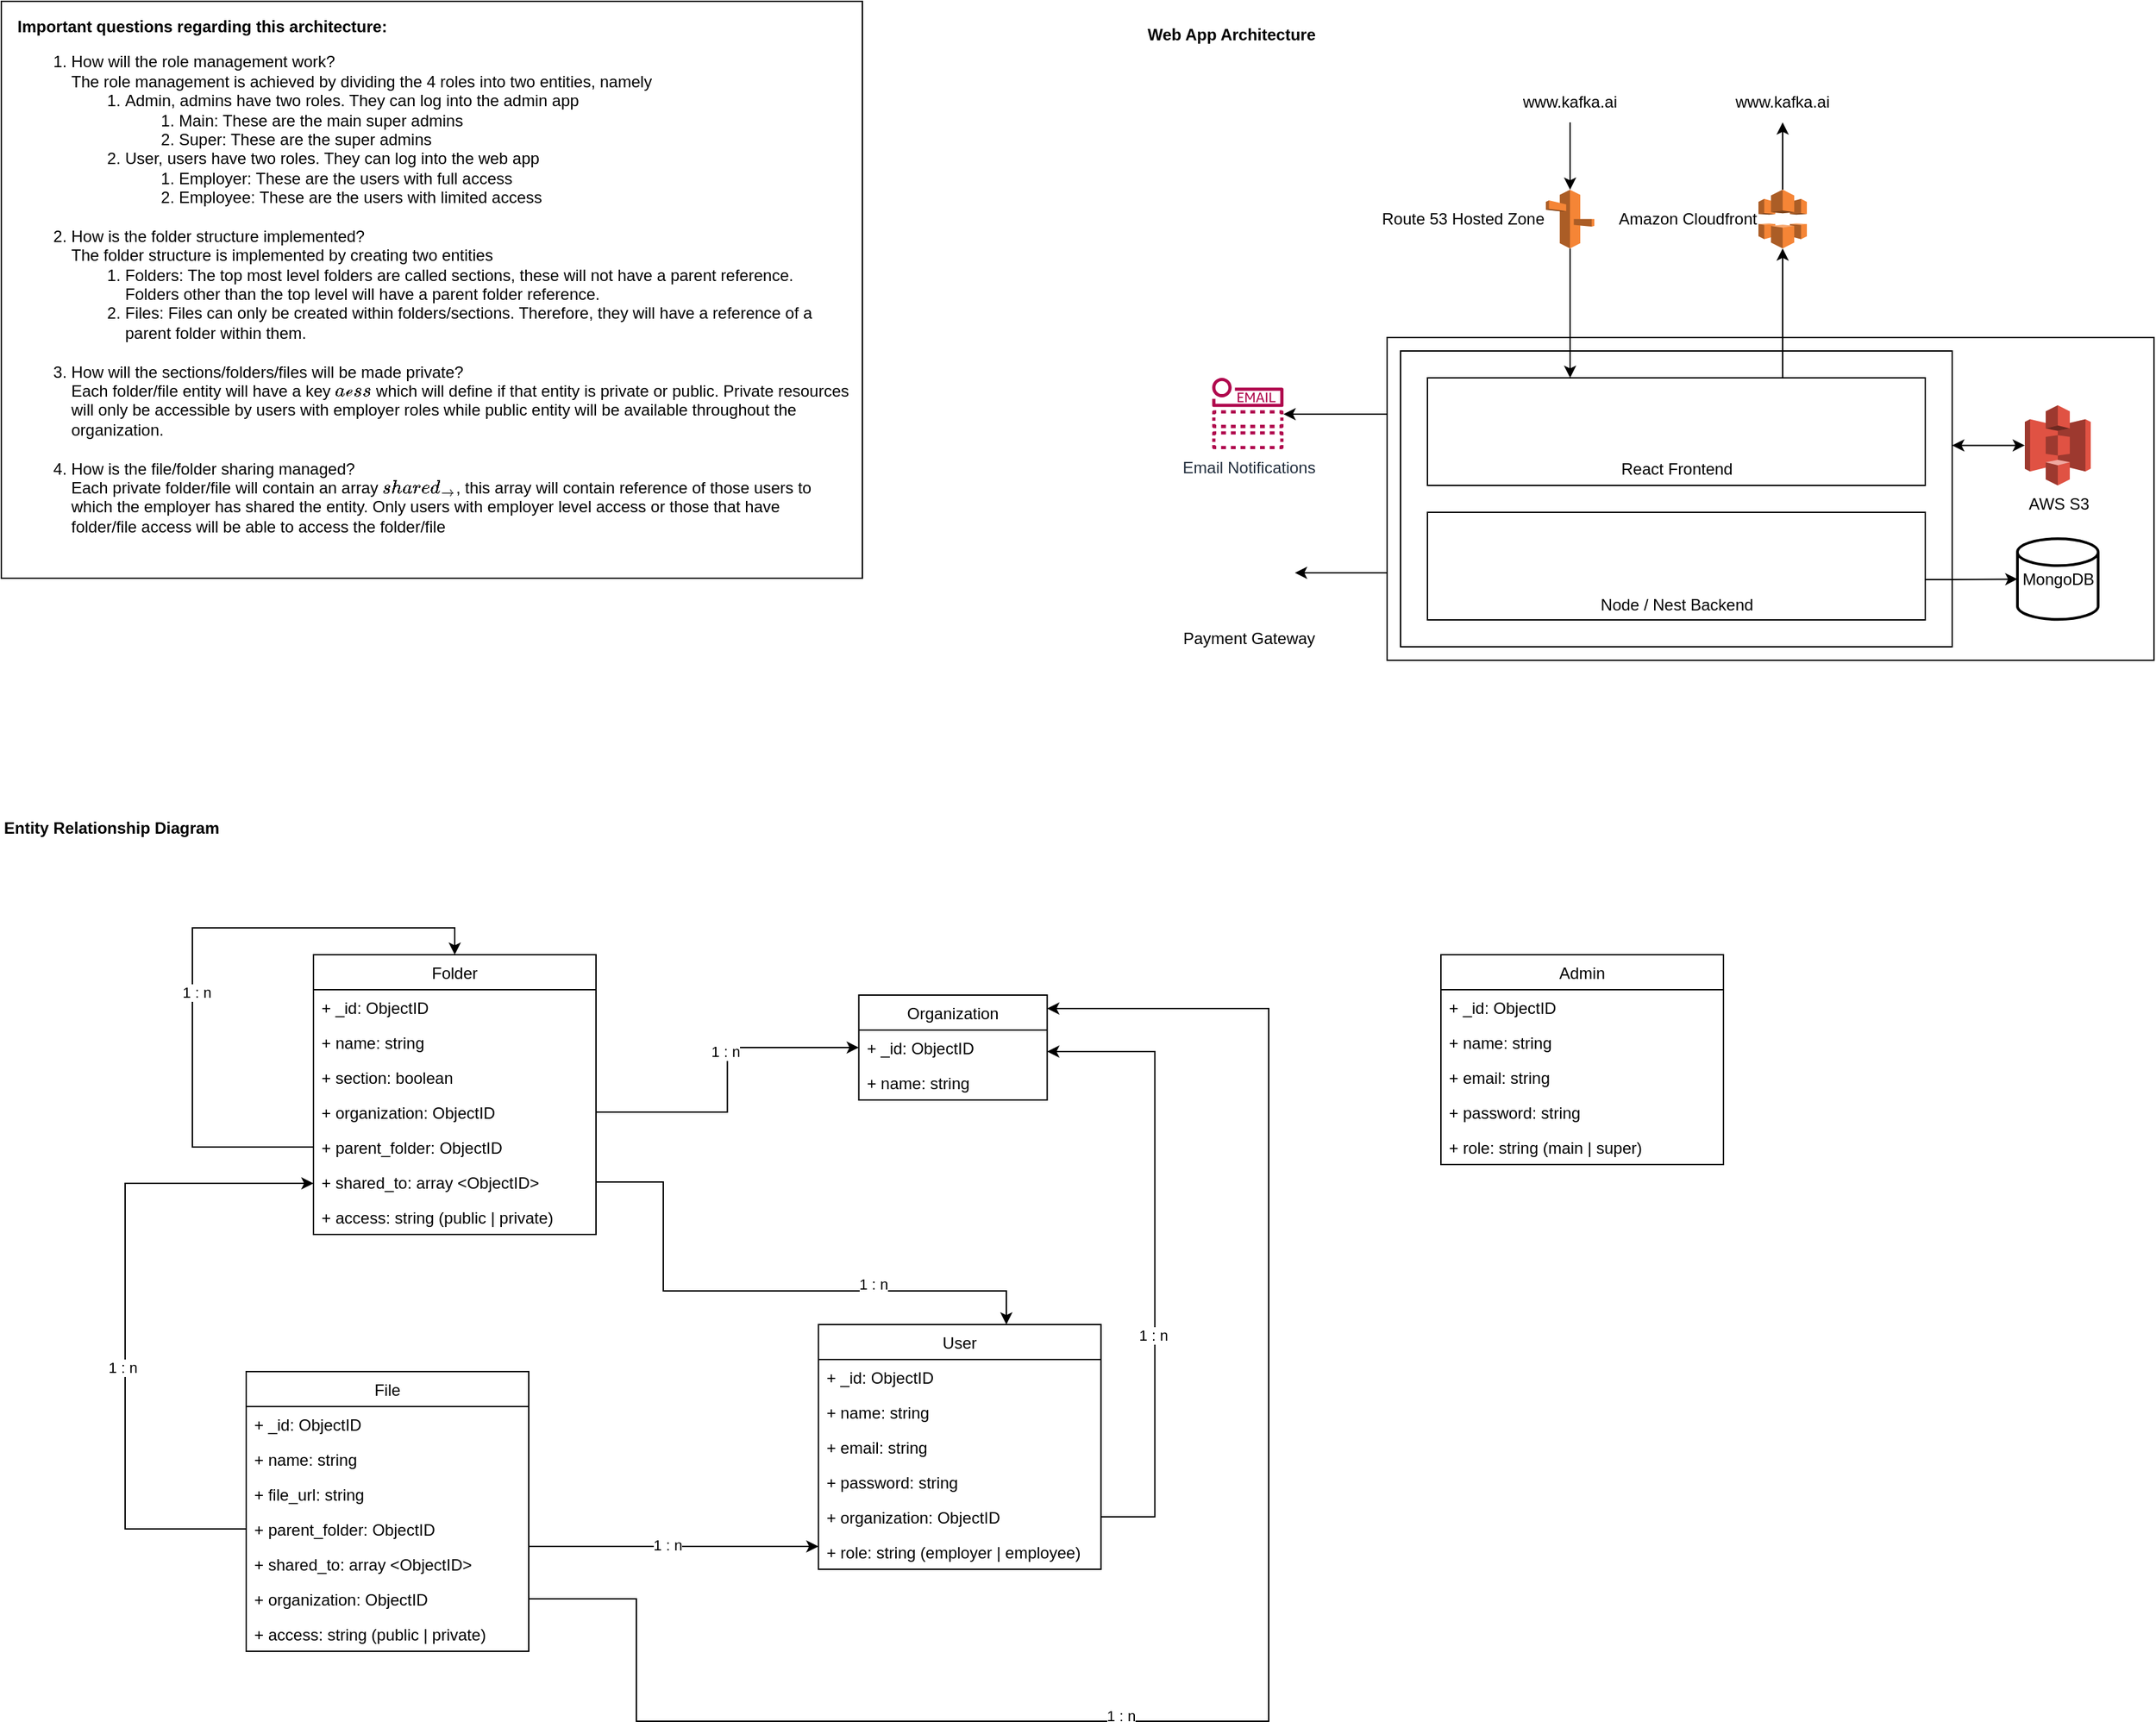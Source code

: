 <mxfile version="18.0.2" type="github">
  <diagram id="R2lEEEUBdFMjLlhIrx00" name="Page-1">
    <mxGraphModel dx="2212" dy="1068" grid="1" gridSize="10" guides="1" tooltips="1" connect="1" arrows="1" fold="1" page="1" pageScale="1" pageWidth="850" pageHeight="1100" math="0" shadow="0" extFonts="Permanent Marker^https://fonts.googleapis.com/css?family=Permanent+Marker">
      <root>
        <mxCell id="0" />
        <mxCell id="1" parent="0" />
        <mxCell id="s_At5VpaW7Z88Lnjz2O0-32" style="edgeStyle=orthogonalEdgeStyle;rounded=0;orthogonalLoop=1;jettySize=auto;html=1;startArrow=none;startFill=0;strokeColor=default;" edge="1" parent="1" source="s_At5VpaW7Z88Lnjz2O0-13" target="s_At5VpaW7Z88Lnjz2O0-30">
          <mxGeometry relative="1" as="geometry">
            <Array as="points">
              <mxPoint x="1040" y="347" />
              <mxPoint x="1040" y="347" />
            </Array>
          </mxGeometry>
        </mxCell>
        <mxCell id="s_At5VpaW7Z88Lnjz2O0-33" style="edgeStyle=orthogonalEdgeStyle;rounded=0;orthogonalLoop=1;jettySize=auto;html=1;startArrow=none;startFill=0;strokeColor=default;" edge="1" parent="1" source="s_At5VpaW7Z88Lnjz2O0-13" target="s_At5VpaW7Z88Lnjz2O0-31">
          <mxGeometry relative="1" as="geometry">
            <Array as="points">
              <mxPoint x="1060" y="465" />
              <mxPoint x="1060" y="465" />
            </Array>
          </mxGeometry>
        </mxCell>
        <mxCell id="s_At5VpaW7Z88Lnjz2O0-13" value="" style="rounded=0;whiteSpace=wrap;html=1;fillColor=none;" vertex="1" parent="1">
          <mxGeometry x="1070" y="290" width="570" height="240" as="geometry" />
        </mxCell>
        <mxCell id="s_At5VpaW7Z88Lnjz2O0-21" value="" style="rounded=0;whiteSpace=wrap;html=1;fillColor=none;" vertex="1" parent="1">
          <mxGeometry x="1080" y="300" width="410" height="220" as="geometry" />
        </mxCell>
        <mxCell id="U-iGFS9NAo7Pech6QU2H-8" value="&lt;b&gt;Important questions regarding this architecture:&lt;/b&gt;&lt;br&gt;&lt;ol&gt;&lt;li&gt;How will the role management work?&lt;br&gt;The role management is achieved by dividing the 4 roles into two entities, namely&lt;br&gt;&lt;/li&gt;&lt;ol&gt;&lt;li&gt;Admin, admins have two roles. They can log into the admin app&lt;br&gt;&lt;/li&gt;&lt;ol&gt;&lt;li&gt;Main: These are the main super admins&lt;/li&gt;&lt;li&gt;Super: These are the super admins&lt;/li&gt;&lt;/ol&gt;&lt;li&gt;User, users have two roles. They can log into the web app&lt;/li&gt;&lt;ol&gt;&lt;li&gt;Employer: These are the users with full access&lt;/li&gt;&lt;li&gt;Employee: These are the users with limited access&lt;br&gt;&lt;br&gt;&lt;/li&gt;&lt;/ol&gt;&lt;/ol&gt;&lt;li&gt;How is the folder structure implemented?&lt;br&gt;The folder structure is implemented by creating two entities&lt;/li&gt;&lt;ol&gt;&lt;li&gt;Folders: The top most level folders are called sections, these will not have a parent reference. Folders other than the top level will have a parent folder reference.&lt;/li&gt;&lt;li&gt;Files: Files can only be created within folders/sections. Therefore, they will have a reference of a parent folder within them.&lt;br&gt;&amp;nbsp;&lt;/li&gt;&lt;/ol&gt;&lt;li&gt;How will the sections/folders/files will be made private?&lt;br&gt;Each folder/file entity will have a key `access` which will define if that entity is private or public. Private resources will only be accessible by users with employer roles while public entity will be available throughout the organization.&lt;br&gt;&lt;br&gt;&lt;/li&gt;&lt;li&gt;How is the file/folder sharing managed?&lt;br&gt;Each private folder/file will contain an array `shared_to`, this array will contain reference of those users to which the employer has shared the entity. Only users with employer level access or those that have folder/file access will be able to access the folder/file&lt;/li&gt;&lt;/ol&gt;" style="rounded=0;whiteSpace=wrap;html=1;verticalAlign=top;align=left;spacingTop=5;spacingLeft=10;spacingBottom=5;spacingRight=10;" parent="1" vertex="1">
          <mxGeometry x="40" y="40" width="640" height="429" as="geometry" />
        </mxCell>
        <mxCell id="s_At5VpaW7Z88Lnjz2O0-3" value="" style="group" vertex="1" connectable="0" parent="1">
          <mxGeometry x="80" y="650" width="1240" height="669" as="geometry" />
        </mxCell>
        <mxCell id="U-iGFS9NAo7Pech6QU2H-4" value="Organization" style="swimlane;fontStyle=0;childLayout=stackLayout;horizontal=1;startSize=26;fillColor=none;horizontalStack=0;resizeParent=1;resizeParentMax=0;resizeLast=0;collapsible=1;marginBottom=0;" parent="s_At5VpaW7Z88Lnjz2O0-3" vertex="1">
          <mxGeometry x="597.33" y="129" width="140" height="78" as="geometry" />
        </mxCell>
        <mxCell id="U-iGFS9NAo7Pech6QU2H-5" value="+ _id: ObjectID" style="text;strokeColor=none;fillColor=none;align=left;verticalAlign=top;spacingLeft=4;spacingRight=4;overflow=hidden;rotatable=0;points=[[0,0.5],[1,0.5]];portConstraint=eastwest;" parent="U-iGFS9NAo7Pech6QU2H-4" vertex="1">
          <mxGeometry y="26" width="140" height="26" as="geometry" />
        </mxCell>
        <mxCell id="U-iGFS9NAo7Pech6QU2H-6" value="+ name: string" style="text;strokeColor=none;fillColor=none;align=left;verticalAlign=top;spacingLeft=4;spacingRight=4;overflow=hidden;rotatable=0;points=[[0,0.5],[1,0.5]];portConstraint=eastwest;" parent="U-iGFS9NAo7Pech6QU2H-4" vertex="1">
          <mxGeometry y="52" width="140" height="26" as="geometry" />
        </mxCell>
        <mxCell id="U-iGFS9NAo7Pech6QU2H-10" value="User" style="swimlane;fontStyle=0;childLayout=stackLayout;horizontal=1;startSize=26;fillColor=none;horizontalStack=0;resizeParent=1;resizeParentMax=0;resizeLast=0;collapsible=1;marginBottom=0;" parent="s_At5VpaW7Z88Lnjz2O0-3" vertex="1">
          <mxGeometry x="567.33" y="374" width="210" height="182" as="geometry" />
        </mxCell>
        <mxCell id="U-iGFS9NAo7Pech6QU2H-11" value="+ _id: ObjectID" style="text;strokeColor=none;fillColor=none;align=left;verticalAlign=top;spacingLeft=4;spacingRight=4;overflow=hidden;rotatable=0;points=[[0,0.5],[1,0.5]];portConstraint=eastwest;" parent="U-iGFS9NAo7Pech6QU2H-10" vertex="1">
          <mxGeometry y="26" width="210" height="26" as="geometry" />
        </mxCell>
        <mxCell id="U-iGFS9NAo7Pech6QU2H-12" value="+ name: string" style="text;strokeColor=none;fillColor=none;align=left;verticalAlign=top;spacingLeft=4;spacingRight=4;overflow=hidden;rotatable=0;points=[[0,0.5],[1,0.5]];portConstraint=eastwest;" parent="U-iGFS9NAo7Pech6QU2H-10" vertex="1">
          <mxGeometry y="52" width="210" height="26" as="geometry" />
        </mxCell>
        <mxCell id="U-iGFS9NAo7Pech6QU2H-18" value="+ email: string" style="text;strokeColor=none;fillColor=none;align=left;verticalAlign=top;spacingLeft=4;spacingRight=4;overflow=hidden;rotatable=0;points=[[0,0.5],[1,0.5]];portConstraint=eastwest;" parent="U-iGFS9NAo7Pech6QU2H-10" vertex="1">
          <mxGeometry y="78" width="210" height="26" as="geometry" />
        </mxCell>
        <mxCell id="U-iGFS9NAo7Pech6QU2H-19" value="+ password: string" style="text;strokeColor=none;fillColor=none;align=left;verticalAlign=top;spacingLeft=4;spacingRight=4;overflow=hidden;rotatable=0;points=[[0,0.5],[1,0.5]];portConstraint=eastwest;" parent="U-iGFS9NAo7Pech6QU2H-10" vertex="1">
          <mxGeometry y="104" width="210" height="26" as="geometry" />
        </mxCell>
        <mxCell id="U-iGFS9NAo7Pech6QU2H-20" value="+ organization: ObjectID" style="text;strokeColor=none;fillColor=none;align=left;verticalAlign=top;spacingLeft=4;spacingRight=4;overflow=hidden;rotatable=0;points=[[0,0.5],[1,0.5]];portConstraint=eastwest;" parent="U-iGFS9NAo7Pech6QU2H-10" vertex="1">
          <mxGeometry y="130" width="210" height="26" as="geometry" />
        </mxCell>
        <mxCell id="U-iGFS9NAo7Pech6QU2H-21" value="+ role: string (employer | employee)" style="text;strokeColor=none;fillColor=none;align=left;verticalAlign=top;spacingLeft=4;spacingRight=4;overflow=hidden;rotatable=0;points=[[0,0.5],[1,0.5]];portConstraint=eastwest;" parent="U-iGFS9NAo7Pech6QU2H-10" vertex="1">
          <mxGeometry y="156" width="210" height="26" as="geometry" />
        </mxCell>
        <mxCell id="U-iGFS9NAo7Pech6QU2H-26" style="edgeStyle=orthogonalEdgeStyle;rounded=0;orthogonalLoop=1;jettySize=auto;html=1;" parent="s_At5VpaW7Z88Lnjz2O0-3" source="U-iGFS9NAo7Pech6QU2H-20" target="U-iGFS9NAo7Pech6QU2H-4" edge="1">
          <mxGeometry relative="1" as="geometry">
            <Array as="points">
              <mxPoint x="817.33" y="517" />
              <mxPoint x="817.33" y="171" />
            </Array>
          </mxGeometry>
        </mxCell>
        <mxCell id="U-iGFS9NAo7Pech6QU2H-27" value="1 : n" style="edgeLabel;html=1;align=center;verticalAlign=middle;resizable=0;points=[];" parent="U-iGFS9NAo7Pech6QU2H-26" vertex="1" connectable="0">
          <mxGeometry x="-0.246" y="2" relative="1" as="geometry">
            <mxPoint as="offset" />
          </mxGeometry>
        </mxCell>
        <mxCell id="U-iGFS9NAo7Pech6QU2H-28" value="Admin" style="swimlane;fontStyle=0;childLayout=stackLayout;horizontal=1;startSize=26;fillColor=none;horizontalStack=0;resizeParent=1;resizeParentMax=0;resizeLast=0;collapsible=1;marginBottom=0;" parent="s_At5VpaW7Z88Lnjz2O0-3" vertex="1">
          <mxGeometry x="1030" y="99" width="210" height="156" as="geometry" />
        </mxCell>
        <mxCell id="U-iGFS9NAo7Pech6QU2H-29" value="+ _id: ObjectID" style="text;strokeColor=none;fillColor=none;align=left;verticalAlign=top;spacingLeft=4;spacingRight=4;overflow=hidden;rotatable=0;points=[[0,0.5],[1,0.5]];portConstraint=eastwest;" parent="U-iGFS9NAo7Pech6QU2H-28" vertex="1">
          <mxGeometry y="26" width="210" height="26" as="geometry" />
        </mxCell>
        <mxCell id="U-iGFS9NAo7Pech6QU2H-30" value="+ name: string" style="text;strokeColor=none;fillColor=none;align=left;verticalAlign=top;spacingLeft=4;spacingRight=4;overflow=hidden;rotatable=0;points=[[0,0.5],[1,0.5]];portConstraint=eastwest;" parent="U-iGFS9NAo7Pech6QU2H-28" vertex="1">
          <mxGeometry y="52" width="210" height="26" as="geometry" />
        </mxCell>
        <mxCell id="U-iGFS9NAo7Pech6QU2H-31" value="+ email: string" style="text;strokeColor=none;fillColor=none;align=left;verticalAlign=top;spacingLeft=4;spacingRight=4;overflow=hidden;rotatable=0;points=[[0,0.5],[1,0.5]];portConstraint=eastwest;" parent="U-iGFS9NAo7Pech6QU2H-28" vertex="1">
          <mxGeometry y="78" width="210" height="26" as="geometry" />
        </mxCell>
        <mxCell id="U-iGFS9NAo7Pech6QU2H-32" value="+ password: string" style="text;strokeColor=none;fillColor=none;align=left;verticalAlign=top;spacingLeft=4;spacingRight=4;overflow=hidden;rotatable=0;points=[[0,0.5],[1,0.5]];portConstraint=eastwest;" parent="U-iGFS9NAo7Pech6QU2H-28" vertex="1">
          <mxGeometry y="104" width="210" height="26" as="geometry" />
        </mxCell>
        <mxCell id="U-iGFS9NAo7Pech6QU2H-34" value="+ role: string (main | super)" style="text;strokeColor=none;fillColor=none;align=left;verticalAlign=top;spacingLeft=4;spacingRight=4;overflow=hidden;rotatable=0;points=[[0,0.5],[1,0.5]];portConstraint=eastwest;" parent="U-iGFS9NAo7Pech6QU2H-28" vertex="1">
          <mxGeometry y="130" width="210" height="26" as="geometry" />
        </mxCell>
        <mxCell id="U-iGFS9NAo7Pech6QU2H-35" value="Folder" style="swimlane;fontStyle=0;childLayout=stackLayout;horizontal=1;startSize=26;fillColor=none;horizontalStack=0;resizeParent=1;resizeParentMax=0;resizeLast=0;collapsible=1;marginBottom=0;" parent="s_At5VpaW7Z88Lnjz2O0-3" vertex="1">
          <mxGeometry x="192" y="99" width="210" height="208" as="geometry" />
        </mxCell>
        <mxCell id="U-iGFS9NAo7Pech6QU2H-36" value="+ _id: ObjectID" style="text;strokeColor=none;fillColor=none;align=left;verticalAlign=top;spacingLeft=4;spacingRight=4;overflow=hidden;rotatable=0;points=[[0,0.5],[1,0.5]];portConstraint=eastwest;" parent="U-iGFS9NAo7Pech6QU2H-35" vertex="1">
          <mxGeometry y="26" width="210" height="26" as="geometry" />
        </mxCell>
        <mxCell id="U-iGFS9NAo7Pech6QU2H-37" value="+ name: string" style="text;strokeColor=none;fillColor=none;align=left;verticalAlign=top;spacingLeft=4;spacingRight=4;overflow=hidden;rotatable=0;points=[[0,0.5],[1,0.5]];portConstraint=eastwest;" parent="U-iGFS9NAo7Pech6QU2H-35" vertex="1">
          <mxGeometry y="52" width="210" height="26" as="geometry" />
        </mxCell>
        <mxCell id="U-iGFS9NAo7Pech6QU2H-38" value="+ section: boolean " style="text;strokeColor=none;fillColor=none;align=left;verticalAlign=top;spacingLeft=4;spacingRight=4;overflow=hidden;rotatable=0;points=[[0,0.5],[1,0.5]];portConstraint=eastwest;" parent="U-iGFS9NAo7Pech6QU2H-35" vertex="1">
          <mxGeometry y="78" width="210" height="26" as="geometry" />
        </mxCell>
        <mxCell id="U-iGFS9NAo7Pech6QU2H-40" value="+ organization: ObjectID" style="text;strokeColor=none;fillColor=none;align=left;verticalAlign=top;spacingLeft=4;spacingRight=4;overflow=hidden;rotatable=0;points=[[0,0.5],[1,0.5]];portConstraint=eastwest;" parent="U-iGFS9NAo7Pech6QU2H-35" vertex="1">
          <mxGeometry y="104" width="210" height="26" as="geometry" />
        </mxCell>
        <mxCell id="U-iGFS9NAo7Pech6QU2H-64" style="edgeStyle=orthogonalEdgeStyle;rounded=0;orthogonalLoop=1;jettySize=auto;html=1;entryX=0.5;entryY=0;entryDx=0;entryDy=0;" parent="U-iGFS9NAo7Pech6QU2H-35" source="U-iGFS9NAo7Pech6QU2H-62" target="U-iGFS9NAo7Pech6QU2H-35" edge="1">
          <mxGeometry relative="1" as="geometry">
            <Array as="points">
              <mxPoint x="-90" y="143" />
              <mxPoint x="-90" y="-20" />
              <mxPoint x="105" y="-20" />
            </Array>
          </mxGeometry>
        </mxCell>
        <mxCell id="U-iGFS9NAo7Pech6QU2H-65" value="1 : n" style="edgeLabel;html=1;align=center;verticalAlign=middle;resizable=0;points=[];" parent="U-iGFS9NAo7Pech6QU2H-64" vertex="1" connectable="0">
          <mxGeometry x="-0.121" y="-3" relative="1" as="geometry">
            <mxPoint as="offset" />
          </mxGeometry>
        </mxCell>
        <mxCell id="U-iGFS9NAo7Pech6QU2H-62" value="+ parent_folder: ObjectID" style="text;strokeColor=none;fillColor=none;align=left;verticalAlign=top;spacingLeft=4;spacingRight=4;overflow=hidden;rotatable=0;points=[[0,0.5],[1,0.5]];portConstraint=eastwest;" parent="U-iGFS9NAo7Pech6QU2H-35" vertex="1">
          <mxGeometry y="130" width="210" height="26" as="geometry" />
        </mxCell>
        <mxCell id="U-iGFS9NAo7Pech6QU2H-41" value="+ shared_to: array &lt;ObjectID&gt;" style="text;strokeColor=none;fillColor=none;align=left;verticalAlign=top;spacingLeft=4;spacingRight=4;overflow=hidden;rotatable=0;points=[[0,0.5],[1,0.5]];portConstraint=eastwest;" parent="U-iGFS9NAo7Pech6QU2H-35" vertex="1">
          <mxGeometry y="156" width="210" height="26" as="geometry" />
        </mxCell>
        <mxCell id="U-iGFS9NAo7Pech6QU2H-43" value="+ access: string (public | private)" style="text;strokeColor=none;fillColor=none;align=left;verticalAlign=top;spacingLeft=4;spacingRight=4;overflow=hidden;rotatable=0;points=[[0,0.5],[1,0.5]];portConstraint=eastwest;" parent="U-iGFS9NAo7Pech6QU2H-35" vertex="1">
          <mxGeometry y="182" width="210" height="26" as="geometry" />
        </mxCell>
        <mxCell id="U-iGFS9NAo7Pech6QU2H-42" style="edgeStyle=orthogonalEdgeStyle;rounded=0;orthogonalLoop=1;jettySize=auto;html=1;" parent="s_At5VpaW7Z88Lnjz2O0-3" source="U-iGFS9NAo7Pech6QU2H-40" target="U-iGFS9NAo7Pech6QU2H-4" edge="1">
          <mxGeometry relative="1" as="geometry">
            <mxPoint x="552" y="339" as="targetPoint" />
            <Array as="points" />
          </mxGeometry>
        </mxCell>
        <mxCell id="U-iGFS9NAo7Pech6QU2H-45" value="1 : n" style="edgeLabel;html=1;align=center;verticalAlign=middle;resizable=0;points=[];" parent="U-iGFS9NAo7Pech6QU2H-42" vertex="1" connectable="0">
          <mxGeometry x="0.176" y="2" relative="1" as="geometry">
            <mxPoint as="offset" />
          </mxGeometry>
        </mxCell>
        <mxCell id="U-iGFS9NAo7Pech6QU2H-54" value="File" style="swimlane;fontStyle=0;childLayout=stackLayout;horizontal=1;startSize=26;fillColor=none;horizontalStack=0;resizeParent=1;resizeParentMax=0;resizeLast=0;collapsible=1;marginBottom=0;" parent="s_At5VpaW7Z88Lnjz2O0-3" vertex="1">
          <mxGeometry x="142" y="409" width="210" height="208" as="geometry" />
        </mxCell>
        <mxCell id="U-iGFS9NAo7Pech6QU2H-55" value="+ _id: ObjectID" style="text;strokeColor=none;fillColor=none;align=left;verticalAlign=top;spacingLeft=4;spacingRight=4;overflow=hidden;rotatable=0;points=[[0,0.5],[1,0.5]];portConstraint=eastwest;" parent="U-iGFS9NAo7Pech6QU2H-54" vertex="1">
          <mxGeometry y="26" width="210" height="26" as="geometry" />
        </mxCell>
        <mxCell id="U-iGFS9NAo7Pech6QU2H-56" value="+ name: string" style="text;strokeColor=none;fillColor=none;align=left;verticalAlign=top;spacingLeft=4;spacingRight=4;overflow=hidden;rotatable=0;points=[[0,0.5],[1,0.5]];portConstraint=eastwest;" parent="U-iGFS9NAo7Pech6QU2H-54" vertex="1">
          <mxGeometry y="52" width="210" height="26" as="geometry" />
        </mxCell>
        <mxCell id="U-iGFS9NAo7Pech6QU2H-63" value="+ file_url: string" style="text;strokeColor=none;fillColor=none;align=left;verticalAlign=top;spacingLeft=4;spacingRight=4;overflow=hidden;rotatable=0;points=[[0,0.5],[1,0.5]];portConstraint=eastwest;" parent="U-iGFS9NAo7Pech6QU2H-54" vertex="1">
          <mxGeometry y="78" width="210" height="26" as="geometry" />
        </mxCell>
        <mxCell id="U-iGFS9NAo7Pech6QU2H-61" value="+ parent_folder: ObjectID" style="text;strokeColor=none;fillColor=none;align=left;verticalAlign=top;spacingLeft=4;spacingRight=4;overflow=hidden;rotatable=0;points=[[0,0.5],[1,0.5]];portConstraint=eastwest;" parent="U-iGFS9NAo7Pech6QU2H-54" vertex="1">
          <mxGeometry y="104" width="210" height="26" as="geometry" />
        </mxCell>
        <mxCell id="U-iGFS9NAo7Pech6QU2H-59" value="+ shared_to: array &lt;ObjectID&gt;" style="text;strokeColor=none;fillColor=none;align=left;verticalAlign=top;spacingLeft=4;spacingRight=4;overflow=hidden;rotatable=0;points=[[0,0.5],[1,0.5]];portConstraint=eastwest;" parent="U-iGFS9NAo7Pech6QU2H-54" vertex="1">
          <mxGeometry y="130" width="210" height="26" as="geometry" />
        </mxCell>
        <mxCell id="U-iGFS9NAo7Pech6QU2H-58" value="+ organization: ObjectID" style="text;strokeColor=none;fillColor=none;align=left;verticalAlign=top;spacingLeft=4;spacingRight=4;overflow=hidden;rotatable=0;points=[[0,0.5],[1,0.5]];portConstraint=eastwest;" parent="U-iGFS9NAo7Pech6QU2H-54" vertex="1">
          <mxGeometry y="156" width="210" height="26" as="geometry" />
        </mxCell>
        <mxCell id="U-iGFS9NAo7Pech6QU2H-60" value="+ access: string (public | private)" style="text;strokeColor=none;fillColor=none;align=left;verticalAlign=top;spacingLeft=4;spacingRight=4;overflow=hidden;rotatable=0;points=[[0,0.5],[1,0.5]];portConstraint=eastwest;" parent="U-iGFS9NAo7Pech6QU2H-54" vertex="1">
          <mxGeometry y="182" width="210" height="26" as="geometry" />
        </mxCell>
        <mxCell id="U-iGFS9NAo7Pech6QU2H-66" style="edgeStyle=orthogonalEdgeStyle;rounded=0;orthogonalLoop=1;jettySize=auto;html=1;" parent="s_At5VpaW7Z88Lnjz2O0-3" source="U-iGFS9NAo7Pech6QU2H-61" target="U-iGFS9NAo7Pech6QU2H-35" edge="1">
          <mxGeometry relative="1" as="geometry">
            <Array as="points">
              <mxPoint x="52" y="526" />
              <mxPoint x="52" y="269" />
            </Array>
          </mxGeometry>
        </mxCell>
        <mxCell id="U-iGFS9NAo7Pech6QU2H-68" value="1 : n" style="edgeLabel;html=1;align=center;verticalAlign=middle;resizable=0;points=[];" parent="U-iGFS9NAo7Pech6QU2H-66" vertex="1" connectable="0">
          <mxGeometry x="-0.138" y="2" relative="1" as="geometry">
            <mxPoint as="offset" />
          </mxGeometry>
        </mxCell>
        <mxCell id="U-iGFS9NAo7Pech6QU2H-69" style="edgeStyle=orthogonalEdgeStyle;rounded=0;orthogonalLoop=1;jettySize=auto;html=1;" parent="s_At5VpaW7Z88Lnjz2O0-3" source="U-iGFS9NAo7Pech6QU2H-58" target="U-iGFS9NAo7Pech6QU2H-4" edge="1">
          <mxGeometry relative="1" as="geometry">
            <Array as="points">
              <mxPoint x="432" y="578" />
              <mxPoint x="432" y="669" />
              <mxPoint x="902" y="669" />
              <mxPoint x="902" y="139" />
              <mxPoint x="702" y="139" />
            </Array>
          </mxGeometry>
        </mxCell>
        <mxCell id="U-iGFS9NAo7Pech6QU2H-75" value="1 : n" style="edgeLabel;html=1;align=center;verticalAlign=middle;resizable=0;points=[];" parent="U-iGFS9NAo7Pech6QU2H-69" vertex="1" connectable="0">
          <mxGeometry x="-0.205" y="4" relative="1" as="geometry">
            <mxPoint as="offset" />
          </mxGeometry>
        </mxCell>
        <mxCell id="U-iGFS9NAo7Pech6QU2H-70" style="edgeStyle=orthogonalEdgeStyle;rounded=0;orthogonalLoop=1;jettySize=auto;html=1;" parent="s_At5VpaW7Z88Lnjz2O0-3" source="U-iGFS9NAo7Pech6QU2H-41" target="U-iGFS9NAo7Pech6QU2H-10" edge="1">
          <mxGeometry relative="1" as="geometry">
            <Array as="points">
              <mxPoint x="452" y="268" />
              <mxPoint x="452" y="349" />
              <mxPoint x="707" y="349" />
            </Array>
          </mxGeometry>
        </mxCell>
        <mxCell id="U-iGFS9NAo7Pech6QU2H-76" value="1 : n" style="edgeLabel;html=1;align=center;verticalAlign=middle;resizable=0;points=[];" parent="U-iGFS9NAo7Pech6QU2H-70" vertex="1" connectable="0">
          <mxGeometry x="0.394" y="5" relative="1" as="geometry">
            <mxPoint as="offset" />
          </mxGeometry>
        </mxCell>
        <mxCell id="U-iGFS9NAo7Pech6QU2H-72" style="edgeStyle=orthogonalEdgeStyle;rounded=0;orthogonalLoop=1;jettySize=auto;html=1;" parent="s_At5VpaW7Z88Lnjz2O0-3" source="U-iGFS9NAo7Pech6QU2H-59" target="U-iGFS9NAo7Pech6QU2H-10" edge="1">
          <mxGeometry relative="1" as="geometry">
            <Array as="points">
              <mxPoint x="412" y="539" />
              <mxPoint x="412" y="539" />
            </Array>
          </mxGeometry>
        </mxCell>
        <mxCell id="U-iGFS9NAo7Pech6QU2H-73" value="1 : n" style="edgeLabel;html=1;align=center;verticalAlign=middle;resizable=0;points=[];" parent="U-iGFS9NAo7Pech6QU2H-72" vertex="1" connectable="0">
          <mxGeometry x="-0.05" y="1" relative="1" as="geometry">
            <mxPoint as="offset" />
          </mxGeometry>
        </mxCell>
        <mxCell id="s_At5VpaW7Z88Lnjz2O0-1" value="&lt;b&gt;Entity Relationship Diagram&lt;/b&gt;" style="text;html=1;strokeColor=none;fillColor=none;align=left;verticalAlign=middle;whiteSpace=wrap;rounded=0;" vertex="1" parent="s_At5VpaW7Z88Lnjz2O0-3">
          <mxGeometry x="-40" y="-10" width="240" height="30" as="geometry" />
        </mxCell>
        <mxCell id="s_At5VpaW7Z88Lnjz2O0-2" value="&lt;b&gt;Web App Architecture&lt;/b&gt;" style="text;html=1;strokeColor=none;fillColor=none;align=left;verticalAlign=middle;whiteSpace=wrap;rounded=0;" vertex="1" parent="1">
          <mxGeometry x="890" y="50" width="240" height="30" as="geometry" />
        </mxCell>
        <mxCell id="s_At5VpaW7Z88Lnjz2O0-11" style="edgeStyle=orthogonalEdgeStyle;rounded=0;orthogonalLoop=1;jettySize=auto;html=1;" edge="1" parent="1" source="s_At5VpaW7Z88Lnjz2O0-7" target="s_At5VpaW7Z88Lnjz2O0-9">
          <mxGeometry relative="1" as="geometry" />
        </mxCell>
        <mxCell id="s_At5VpaW7Z88Lnjz2O0-7" value="www.kafka.ai" style="text;html=1;strokeColor=none;fillColor=none;align=center;verticalAlign=middle;whiteSpace=wrap;rounded=0;" vertex="1" parent="1">
          <mxGeometry x="1166" y="100" width="80" height="30" as="geometry" />
        </mxCell>
        <mxCell id="s_At5VpaW7Z88Lnjz2O0-8" value="www.kafka.ai" style="text;html=1;strokeColor=none;fillColor=none;align=center;verticalAlign=middle;whiteSpace=wrap;rounded=0;" vertex="1" parent="1">
          <mxGeometry x="1324" y="100" width="80" height="30" as="geometry" />
        </mxCell>
        <mxCell id="s_At5VpaW7Z88Lnjz2O0-17" style="edgeStyle=orthogonalEdgeStyle;rounded=0;orthogonalLoop=1;jettySize=auto;html=1;" edge="1" parent="1" source="s_At5VpaW7Z88Lnjz2O0-9">
          <mxGeometry relative="1" as="geometry">
            <mxPoint x="1206.026" y="320" as="targetPoint" />
            <Array as="points">
              <mxPoint x="1206" y="310" />
              <mxPoint x="1206" y="310" />
            </Array>
          </mxGeometry>
        </mxCell>
        <mxCell id="s_At5VpaW7Z88Lnjz2O0-9" value="Route 53 Hosted Zone" style="outlineConnect=0;dashed=0;verticalLabelPosition=middle;verticalAlign=middle;align=right;html=1;shape=mxgraph.aws3.route_53;fillColor=#F58536;gradientColor=none;aspect=fixed;labelPosition=left;" vertex="1" parent="1">
          <mxGeometry x="1188" y="180.09" width="36" height="43.67" as="geometry" />
        </mxCell>
        <mxCell id="s_At5VpaW7Z88Lnjz2O0-12" style="edgeStyle=orthogonalEdgeStyle;rounded=0;orthogonalLoop=1;jettySize=auto;html=1;" edge="1" parent="1" source="s_At5VpaW7Z88Lnjz2O0-10" target="s_At5VpaW7Z88Lnjz2O0-8">
          <mxGeometry relative="1" as="geometry" />
        </mxCell>
        <mxCell id="s_At5VpaW7Z88Lnjz2O0-10" value="Amazon Cloudfront" style="outlineConnect=0;dashed=0;verticalLabelPosition=middle;verticalAlign=middle;align=right;html=1;shape=mxgraph.aws3.cloudfront;fillColor=#F58536;gradientColor=none;aspect=fixed;labelPosition=left;" vertex="1" parent="1">
          <mxGeometry x="1346" y="180" width="36" height="43.76" as="geometry" />
        </mxCell>
        <mxCell id="s_At5VpaW7Z88Lnjz2O0-18" style="edgeStyle=orthogonalEdgeStyle;rounded=0;orthogonalLoop=1;jettySize=auto;html=1;entryX=0.5;entryY=1;entryDx=0;entryDy=0;entryPerimeter=0;" edge="1" parent="1" target="s_At5VpaW7Z88Lnjz2O0-10">
          <mxGeometry relative="1" as="geometry">
            <mxPoint x="1364.026" y="320" as="sourcePoint" />
            <Array as="points">
              <mxPoint x="1364" y="310" />
              <mxPoint x="1364" y="310" />
            </Array>
          </mxGeometry>
        </mxCell>
        <mxCell id="s_At5VpaW7Z88Lnjz2O0-16" value="" style="rounded=0;whiteSpace=wrap;html=1;fillColor=none;" vertex="1" parent="1">
          <mxGeometry x="1100" y="320" width="370" height="80" as="geometry" />
        </mxCell>
        <mxCell id="s_At5VpaW7Z88Lnjz2O0-19" value="React Frontend" style="shape=image;html=1;verticalAlign=top;verticalLabelPosition=bottom;labelBackgroundColor=#ffffff;imageAspect=0;aspect=fixed;image=https://cdn1.iconfinder.com/data/icons/ionicons-fill-vol-2/512/logo-react-128.png;fillColor=none;labelPosition=center;align=center;" vertex="1" parent="1">
          <mxGeometry x="1260" y="324" width="50" height="50" as="geometry" />
        </mxCell>
        <mxCell id="s_At5VpaW7Z88Lnjz2O0-28" style="edgeStyle=orthogonalEdgeStyle;rounded=0;orthogonalLoop=1;jettySize=auto;html=1;entryX=0;entryY=0.5;entryDx=0;entryDy=0;entryPerimeter=0;" edge="1" parent="1" source="s_At5VpaW7Z88Lnjz2O0-20" target="s_At5VpaW7Z88Lnjz2O0-23">
          <mxGeometry relative="1" as="geometry">
            <Array as="points">
              <mxPoint x="1490" y="470" />
              <mxPoint x="1490" y="470" />
            </Array>
          </mxGeometry>
        </mxCell>
        <mxCell id="s_At5VpaW7Z88Lnjz2O0-20" value="" style="rounded=0;whiteSpace=wrap;html=1;fillColor=none;" vertex="1" parent="1">
          <mxGeometry x="1100" y="420" width="370" height="80" as="geometry" />
        </mxCell>
        <mxCell id="s_At5VpaW7Z88Lnjz2O0-22" value="Node / Nest Backend" style="shape=image;html=1;verticalAlign=top;verticalLabelPosition=bottom;labelBackgroundColor=#ffffff;imageAspect=0;aspect=fixed;image=https://cdn1.iconfinder.com/data/icons/science-technology-outline-24-px/24/Computer_chip_integrated_circuit_memory_chip_microprocessor_processor_chip-128.png;fillColor=none;" vertex="1" parent="1">
          <mxGeometry x="1260" y="425" width="50" height="50" as="geometry" />
        </mxCell>
        <mxCell id="s_At5VpaW7Z88Lnjz2O0-29" style="edgeStyle=orthogonalEdgeStyle;rounded=0;orthogonalLoop=1;jettySize=auto;html=1;strokeColor=default;startArrow=classic;startFill=1;" edge="1" parent="1" source="s_At5VpaW7Z88Lnjz2O0-26" target="s_At5VpaW7Z88Lnjz2O0-21">
          <mxGeometry relative="1" as="geometry">
            <Array as="points">
              <mxPoint x="1510" y="370" />
              <mxPoint x="1510" y="370" />
            </Array>
          </mxGeometry>
        </mxCell>
        <mxCell id="s_At5VpaW7Z88Lnjz2O0-26" value="AWS S3" style="outlineConnect=0;dashed=0;verticalLabelPosition=bottom;verticalAlign=top;align=center;html=1;shape=mxgraph.aws3.s3;fillColor=#E05243;gradientColor=none;aspect=fixed;" vertex="1" parent="1">
          <mxGeometry x="1544" y="340.38" width="49" height="59.62" as="geometry" />
        </mxCell>
        <mxCell id="s_At5VpaW7Z88Lnjz2O0-27" value="" style="group;verticalAlign=middle;labelPosition=right;verticalLabelPosition=bottom;align=left;horizontal=1;spacingTop=7;textDirection=rtl;" vertex="1" connectable="0" parent="1">
          <mxGeometry x="1538.5" y="439.65" width="60" height="60" as="geometry" />
        </mxCell>
        <mxCell id="s_At5VpaW7Z88Lnjz2O0-23" value="MongoDB" style="strokeWidth=2;html=1;shape=mxgraph.flowchart.database;whiteSpace=wrap;fillColor=none;" vertex="1" parent="s_At5VpaW7Z88Lnjz2O0-27">
          <mxGeometry width="60" height="60" as="geometry" />
        </mxCell>
        <mxCell id="s_At5VpaW7Z88Lnjz2O0-30" value="Email Notifications" style="sketch=0;outlineConnect=0;fontColor=#232F3E;gradientColor=none;fillColor=#B0084D;strokeColor=none;dashed=0;verticalLabelPosition=bottom;verticalAlign=top;align=center;html=1;fontSize=12;fontStyle=0;aspect=fixed;pointerEvents=1;shape=mxgraph.aws4.email_notification;" vertex="1" parent="1">
          <mxGeometry x="940" y="320" width="53" height="53" as="geometry" />
        </mxCell>
        <mxCell id="s_At5VpaW7Z88Lnjz2O0-31" value="Payment Gateway" style="shape=image;html=1;verticalAlign=top;verticalLabelPosition=bottom;labelBackgroundColor=#ffffff;imageAspect=0;aspect=fixed;image=https://cdn4.iconfinder.com/data/icons/evil-icons-user-interface/64/credit_card-128.png;fillColor=#fff;" vertex="1" parent="1">
          <mxGeometry x="931.5" y="429.65" width="70" height="70" as="geometry" />
        </mxCell>
      </root>
    </mxGraphModel>
  </diagram>
</mxfile>

